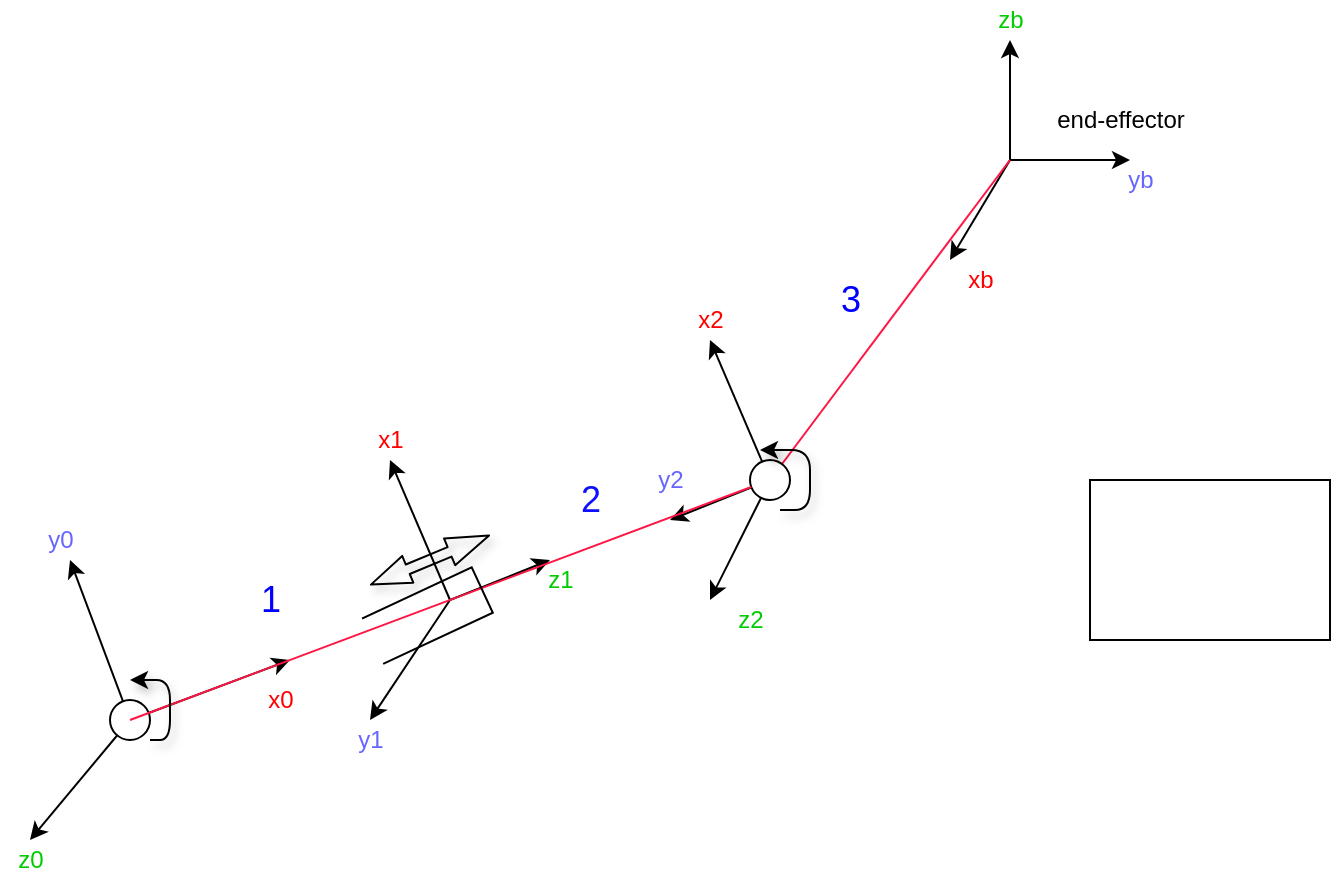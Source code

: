 <mxfile version="14.4.3" type="github">
  <diagram id="cshhwLrNGFrXgR3tHYp8" name="Assigning Frames">
    <mxGraphModel dx="1084" dy="483" grid="1" gridSize="10" guides="1" tooltips="1" connect="1" arrows="1" fold="1" page="1" pageScale="1" pageWidth="827" pageHeight="1169" math="0" shadow="0">
      <root>
        <mxCell id="0" />
        <mxCell id="1" parent="0" />
        <mxCell id="vNoVYXsCR9sfd-hZkTLt-359" value="" style="endArrow=classic;html=1;" edge="1" parent="1">
          <mxGeometry width="50" height="50" relative="1" as="geometry">
            <mxPoint x="120" y="480" as="sourcePoint" />
            <mxPoint x="70" y="540" as="targetPoint" />
          </mxGeometry>
        </mxCell>
        <mxCell id="vNoVYXsCR9sfd-hZkTLt-360" value="" style="endArrow=classic;html=1;" edge="1" parent="1" source="vNoVYXsCR9sfd-hZkTLt-390">
          <mxGeometry width="50" height="50" relative="1" as="geometry">
            <mxPoint x="120" y="480" as="sourcePoint" />
            <mxPoint x="90" y="400" as="targetPoint" />
          </mxGeometry>
        </mxCell>
        <mxCell id="vNoVYXsCR9sfd-hZkTLt-361" value="" style="endArrow=classic;html=1;" edge="1" parent="1">
          <mxGeometry width="50" height="50" relative="1" as="geometry">
            <mxPoint x="120" y="480" as="sourcePoint" />
            <mxPoint x="200" y="450" as="targetPoint" />
          </mxGeometry>
        </mxCell>
        <mxCell id="vNoVYXsCR9sfd-hZkTLt-362" value="" style="endArrow=classic;html=1;" edge="1" parent="1">
          <mxGeometry width="50" height="50" relative="1" as="geometry">
            <mxPoint x="280" y="420" as="sourcePoint" />
            <mxPoint x="240" y="480" as="targetPoint" />
          </mxGeometry>
        </mxCell>
        <mxCell id="vNoVYXsCR9sfd-hZkTLt-363" value="" style="endArrow=classic;html=1;" edge="1" parent="1">
          <mxGeometry width="50" height="50" relative="1" as="geometry">
            <mxPoint x="280" y="420" as="sourcePoint" />
            <mxPoint x="250" y="350" as="targetPoint" />
          </mxGeometry>
        </mxCell>
        <mxCell id="vNoVYXsCR9sfd-hZkTLt-364" value="" style="endArrow=classic;html=1;" edge="1" parent="1">
          <mxGeometry width="50" height="50" relative="1" as="geometry">
            <mxPoint x="280" y="420" as="sourcePoint" />
            <mxPoint x="330" y="400" as="targetPoint" />
          </mxGeometry>
        </mxCell>
        <mxCell id="vNoVYXsCR9sfd-hZkTLt-365" value="" style="endArrow=classic;html=1;" edge="1" parent="1">
          <mxGeometry width="50" height="50" relative="1" as="geometry">
            <mxPoint x="440" y="360" as="sourcePoint" />
            <mxPoint x="410" y="420" as="targetPoint" />
          </mxGeometry>
        </mxCell>
        <mxCell id="vNoVYXsCR9sfd-hZkTLt-366" value="" style="endArrow=classic;html=1;" edge="1" parent="1">
          <mxGeometry width="50" height="50" relative="1" as="geometry">
            <mxPoint x="440" y="360" as="sourcePoint" />
            <mxPoint x="410" y="290" as="targetPoint" />
          </mxGeometry>
        </mxCell>
        <mxCell id="vNoVYXsCR9sfd-hZkTLt-367" value="" style="endArrow=classic;html=1;" edge="1" parent="1">
          <mxGeometry width="50" height="50" relative="1" as="geometry">
            <mxPoint x="440" y="360" as="sourcePoint" />
            <mxPoint x="390" y="380" as="targetPoint" />
          </mxGeometry>
        </mxCell>
        <mxCell id="vNoVYXsCR9sfd-hZkTLt-368" value="" style="endArrow=classic;html=1;" edge="1" parent="1">
          <mxGeometry width="50" height="50" relative="1" as="geometry">
            <mxPoint x="560" y="200" as="sourcePoint" />
            <mxPoint x="530" y="250" as="targetPoint" />
          </mxGeometry>
        </mxCell>
        <mxCell id="vNoVYXsCR9sfd-hZkTLt-369" value="" style="endArrow=classic;html=1;" edge="1" parent="1">
          <mxGeometry width="50" height="50" relative="1" as="geometry">
            <mxPoint x="560" y="200" as="sourcePoint" />
            <mxPoint x="560" y="140" as="targetPoint" />
          </mxGeometry>
        </mxCell>
        <mxCell id="vNoVYXsCR9sfd-hZkTLt-370" value="" style="endArrow=classic;html=1;" edge="1" parent="1">
          <mxGeometry width="50" height="50" relative="1" as="geometry">
            <mxPoint x="560" y="200" as="sourcePoint" />
            <mxPoint x="620" y="200" as="targetPoint" />
          </mxGeometry>
        </mxCell>
        <mxCell id="vNoVYXsCR9sfd-hZkTLt-371" value="" style="endArrow=none;html=1;strokeColor=#FF1443;" edge="1" parent="1" source="vNoVYXsCR9sfd-hZkTLt-393">
          <mxGeometry width="50" height="50" relative="1" as="geometry">
            <mxPoint x="120" y="480" as="sourcePoint" />
            <mxPoint x="440" y="360" as="targetPoint" />
          </mxGeometry>
        </mxCell>
        <mxCell id="vNoVYXsCR9sfd-hZkTLt-372" value="" style="endArrow=none;html=1;strokeColor=#FF1443;" edge="1" parent="1">
          <mxGeometry width="50" height="50" relative="1" as="geometry">
            <mxPoint x="440" y="360" as="sourcePoint" />
            <mxPoint x="560" y="200" as="targetPoint" />
          </mxGeometry>
        </mxCell>
        <mxCell id="vNoVYXsCR9sfd-hZkTLt-373" value="&lt;font color=&quot;#6666ff&quot;&gt;y0&lt;/font&gt;" style="text;html=1;align=center;verticalAlign=middle;resizable=0;points=[];autosize=1;" vertex="1" parent="1">
          <mxGeometry x="70" y="380" width="30" height="20" as="geometry" />
        </mxCell>
        <mxCell id="vNoVYXsCR9sfd-hZkTLt-374" value="&lt;font color=&quot;#00cc00&quot;&gt;z0&lt;/font&gt;" style="text;html=1;align=center;verticalAlign=middle;resizable=0;points=[];autosize=1;" vertex="1" parent="1">
          <mxGeometry x="55" y="540" width="30" height="20" as="geometry" />
        </mxCell>
        <mxCell id="vNoVYXsCR9sfd-hZkTLt-375" value="&lt;font color=&quot;#ff0000&quot;&gt;x0&lt;/font&gt;" style="text;html=1;align=center;verticalAlign=middle;resizable=0;points=[];autosize=1;" vertex="1" parent="1">
          <mxGeometry x="180" y="460" width="30" height="20" as="geometry" />
        </mxCell>
        <mxCell id="vNoVYXsCR9sfd-hZkTLt-376" value="&lt;font color=&quot;#6666ff&quot;&gt;y1&lt;/font&gt;" style="text;html=1;align=center;verticalAlign=middle;resizable=0;points=[];autosize=1;" vertex="1" parent="1">
          <mxGeometry x="225" y="480" width="30" height="20" as="geometry" />
        </mxCell>
        <mxCell id="vNoVYXsCR9sfd-hZkTLt-377" value="&lt;font color=&quot;#00cc00&quot;&gt;z1&lt;/font&gt;" style="text;html=1;align=center;verticalAlign=middle;resizable=0;points=[];autosize=1;" vertex="1" parent="1">
          <mxGeometry x="320" y="400" width="30" height="20" as="geometry" />
        </mxCell>
        <mxCell id="vNoVYXsCR9sfd-hZkTLt-378" value="&lt;font color=&quot;#ff0000&quot;&gt;x1&lt;/font&gt;" style="text;html=1;align=center;verticalAlign=middle;resizable=0;points=[];autosize=1;" vertex="1" parent="1">
          <mxGeometry x="235" y="330" width="30" height="20" as="geometry" />
        </mxCell>
        <mxCell id="vNoVYXsCR9sfd-hZkTLt-379" value="&lt;font color=&quot;#6666ff&quot;&gt;y2&lt;/font&gt;" style="text;html=1;align=center;verticalAlign=middle;resizable=0;points=[];autosize=1;" vertex="1" parent="1">
          <mxGeometry x="375" y="350" width="30" height="20" as="geometry" />
        </mxCell>
        <mxCell id="vNoVYXsCR9sfd-hZkTLt-380" value="&lt;font color=&quot;#00cc00&quot;&gt;z2&lt;/font&gt;" style="text;html=1;align=center;verticalAlign=middle;resizable=0;points=[];autosize=1;" vertex="1" parent="1">
          <mxGeometry x="415" y="420" width="30" height="20" as="geometry" />
        </mxCell>
        <mxCell id="vNoVYXsCR9sfd-hZkTLt-381" value="&lt;font color=&quot;#ff0000&quot;&gt;x2&lt;/font&gt;" style="text;html=1;align=center;verticalAlign=middle;resizable=0;points=[];autosize=1;" vertex="1" parent="1">
          <mxGeometry x="395" y="270" width="30" height="20" as="geometry" />
        </mxCell>
        <mxCell id="vNoVYXsCR9sfd-hZkTLt-382" value="&lt;font color=&quot;#00cc00&quot;&gt;zb&lt;/font&gt;" style="text;html=1;align=center;verticalAlign=middle;resizable=0;points=[];autosize=1;" vertex="1" parent="1">
          <mxGeometry x="545" y="120" width="30" height="20" as="geometry" />
        </mxCell>
        <mxCell id="vNoVYXsCR9sfd-hZkTLt-383" value="&lt;font color=&quot;#6666ff&quot;&gt;yb&lt;/font&gt;" style="text;html=1;align=center;verticalAlign=middle;resizable=0;points=[];autosize=1;" vertex="1" parent="1">
          <mxGeometry x="610" y="200" width="30" height="20" as="geometry" />
        </mxCell>
        <mxCell id="vNoVYXsCR9sfd-hZkTLt-384" value="&lt;font color=&quot;#ff0000&quot;&gt;xb&lt;/font&gt;" style="text;html=1;align=center;verticalAlign=middle;resizable=0;points=[];autosize=1;" vertex="1" parent="1">
          <mxGeometry x="530" y="250" width="30" height="20" as="geometry" />
        </mxCell>
        <mxCell id="vNoVYXsCR9sfd-hZkTLt-385" value="" style="whiteSpace=wrap;html=1;" vertex="1" parent="1">
          <mxGeometry x="600" y="360" width="120" height="80" as="geometry" />
        </mxCell>
        <mxCell id="vNoVYXsCR9sfd-hZkTLt-386" value="&lt;font style=&quot;font-size: 18px&quot; color=&quot;#0000ff&quot;&gt;1&lt;/font&gt;" style="text;html=1;align=center;verticalAlign=middle;resizable=0;points=[];autosize=1;" vertex="1" parent="1">
          <mxGeometry x="175" y="410" width="30" height="20" as="geometry" />
        </mxCell>
        <mxCell id="vNoVYXsCR9sfd-hZkTLt-387" value="&lt;font style=&quot;font-size: 18px&quot; color=&quot;#0f0fff&quot;&gt;2&lt;/font&gt;" style="text;html=1;align=center;verticalAlign=middle;resizable=0;points=[];autosize=1;" vertex="1" parent="1">
          <mxGeometry x="335" y="360" width="30" height="20" as="geometry" />
        </mxCell>
        <mxCell id="vNoVYXsCR9sfd-hZkTLt-389" value="&lt;font style=&quot;font-size: 18px&quot; color=&quot;#0000ff&quot;&gt;3&lt;/font&gt;" style="text;html=1;align=center;verticalAlign=middle;resizable=0;points=[];autosize=1;" vertex="1" parent="1">
          <mxGeometry x="465" y="260" width="30" height="20" as="geometry" />
        </mxCell>
        <mxCell id="vNoVYXsCR9sfd-hZkTLt-390" value="" style="ellipse;whiteSpace=wrap;html=1;aspect=fixed;" vertex="1" parent="1">
          <mxGeometry x="110" y="470" width="20" height="20" as="geometry" />
        </mxCell>
        <mxCell id="vNoVYXsCR9sfd-hZkTLt-392" value="" style="endArrow=classic;html=1;" edge="1" parent="1" target="vNoVYXsCR9sfd-hZkTLt-390">
          <mxGeometry width="50" height="50" relative="1" as="geometry">
            <mxPoint x="120" y="480" as="sourcePoint" />
            <mxPoint x="90" y="400" as="targetPoint" />
          </mxGeometry>
        </mxCell>
        <mxCell id="vNoVYXsCR9sfd-hZkTLt-393" value="" style="ellipse;whiteSpace=wrap;html=1;aspect=fixed;" vertex="1" parent="1">
          <mxGeometry x="430" y="350" width="20" height="20" as="geometry" />
        </mxCell>
        <mxCell id="vNoVYXsCR9sfd-hZkTLt-394" value="" style="endArrow=none;html=1;strokeColor=#FF1443;" edge="1" parent="1" target="vNoVYXsCR9sfd-hZkTLt-393">
          <mxGeometry width="50" height="50" relative="1" as="geometry">
            <mxPoint x="120" y="480" as="sourcePoint" />
            <mxPoint x="440" y="360" as="targetPoint" />
          </mxGeometry>
        </mxCell>
        <mxCell id="vNoVYXsCR9sfd-hZkTLt-395" value="" style="shape=flexArrow;endArrow=classic;startArrow=classic;html=1;shadow=1;strokeColor=#000000;endWidth=8.372;endSize=6.795;width=5.116;startSize=6.319;startWidth=8.372;" edge="1" parent="1">
          <mxGeometry width="50" height="50" relative="1" as="geometry">
            <mxPoint x="240" y="412.5" as="sourcePoint" />
            <mxPoint x="300" y="387.5" as="targetPoint" />
          </mxGeometry>
        </mxCell>
        <mxCell id="vNoVYXsCR9sfd-hZkTLt-401" value="" style="edgeStyle=elbowEdgeStyle;elbow=horizontal;endArrow=classic;html=1;shadow=1;strokeColor=#000000;" edge="1" parent="1">
          <mxGeometry width="50" height="50" relative="1" as="geometry">
            <mxPoint x="130" y="490" as="sourcePoint" />
            <mxPoint x="120" y="460" as="targetPoint" />
            <Array as="points">
              <mxPoint x="140" y="470" />
            </Array>
          </mxGeometry>
        </mxCell>
        <mxCell id="vNoVYXsCR9sfd-hZkTLt-402" value="" style="edgeStyle=elbowEdgeStyle;elbow=horizontal;endArrow=classic;html=1;shadow=1;strokeColor=#000000;" edge="1" parent="1">
          <mxGeometry width="50" height="50" relative="1" as="geometry">
            <mxPoint x="445" y="375" as="sourcePoint" />
            <mxPoint x="435" y="345" as="targetPoint" />
            <Array as="points">
              <mxPoint x="460" y="360" />
            </Array>
          </mxGeometry>
        </mxCell>
        <mxCell id="vNoVYXsCR9sfd-hZkTLt-403" value="end-effector" style="text;html=1;align=center;verticalAlign=middle;resizable=0;points=[];autosize=1;" vertex="1" parent="1">
          <mxGeometry x="575" y="170" width="80" height="20" as="geometry" />
        </mxCell>
        <mxCell id="vNoVYXsCR9sfd-hZkTLt-405" value="" style="shape=partialRectangle;whiteSpace=wrap;html=1;bottom=1;right=1;left=1;top=0;fillColor=none;routingCenterX=-0.5;rotation=-115;" vertex="1" parent="1">
          <mxGeometry x="256.44" y="397.73" width="25" height="60" as="geometry" />
        </mxCell>
      </root>
    </mxGraphModel>
  </diagram>
</mxfile>
